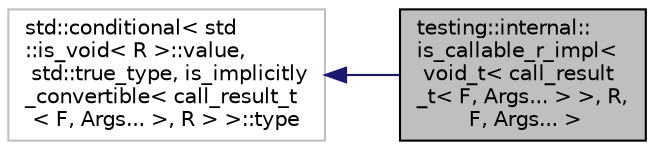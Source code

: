 digraph "testing::internal::is_callable_r_impl&lt; void_t&lt; call_result_t&lt; F, Args... &gt; &gt;, R, F, Args... &gt;"
{
 // LATEX_PDF_SIZE
  edge [fontname="Helvetica",fontsize="10",labelfontname="Helvetica",labelfontsize="10"];
  node [fontname="Helvetica",fontsize="10",shape=record];
  rankdir="LR";
  Node1 [label="testing::internal::\lis_callable_r_impl\<\l void_t\< call_result\l_t\< F, Args... \> \>, R,\l F, Args... \>",height=0.2,width=0.4,color="black", fillcolor="grey75", style="filled", fontcolor="black",tooltip=" "];
  Node2 -> Node1 [dir="back",color="midnightblue",fontsize="10",style="solid",fontname="Helvetica"];
  Node2 [label="std::conditional\< std\l::is_void\< R \>::value,\l std::true_type, is_implicitly\l_convertible\< call_result_t\l\< F, Args... \>, R \> \>::type",height=0.2,width=0.4,color="grey75", fillcolor="white", style="filled",tooltip=" "];
}
